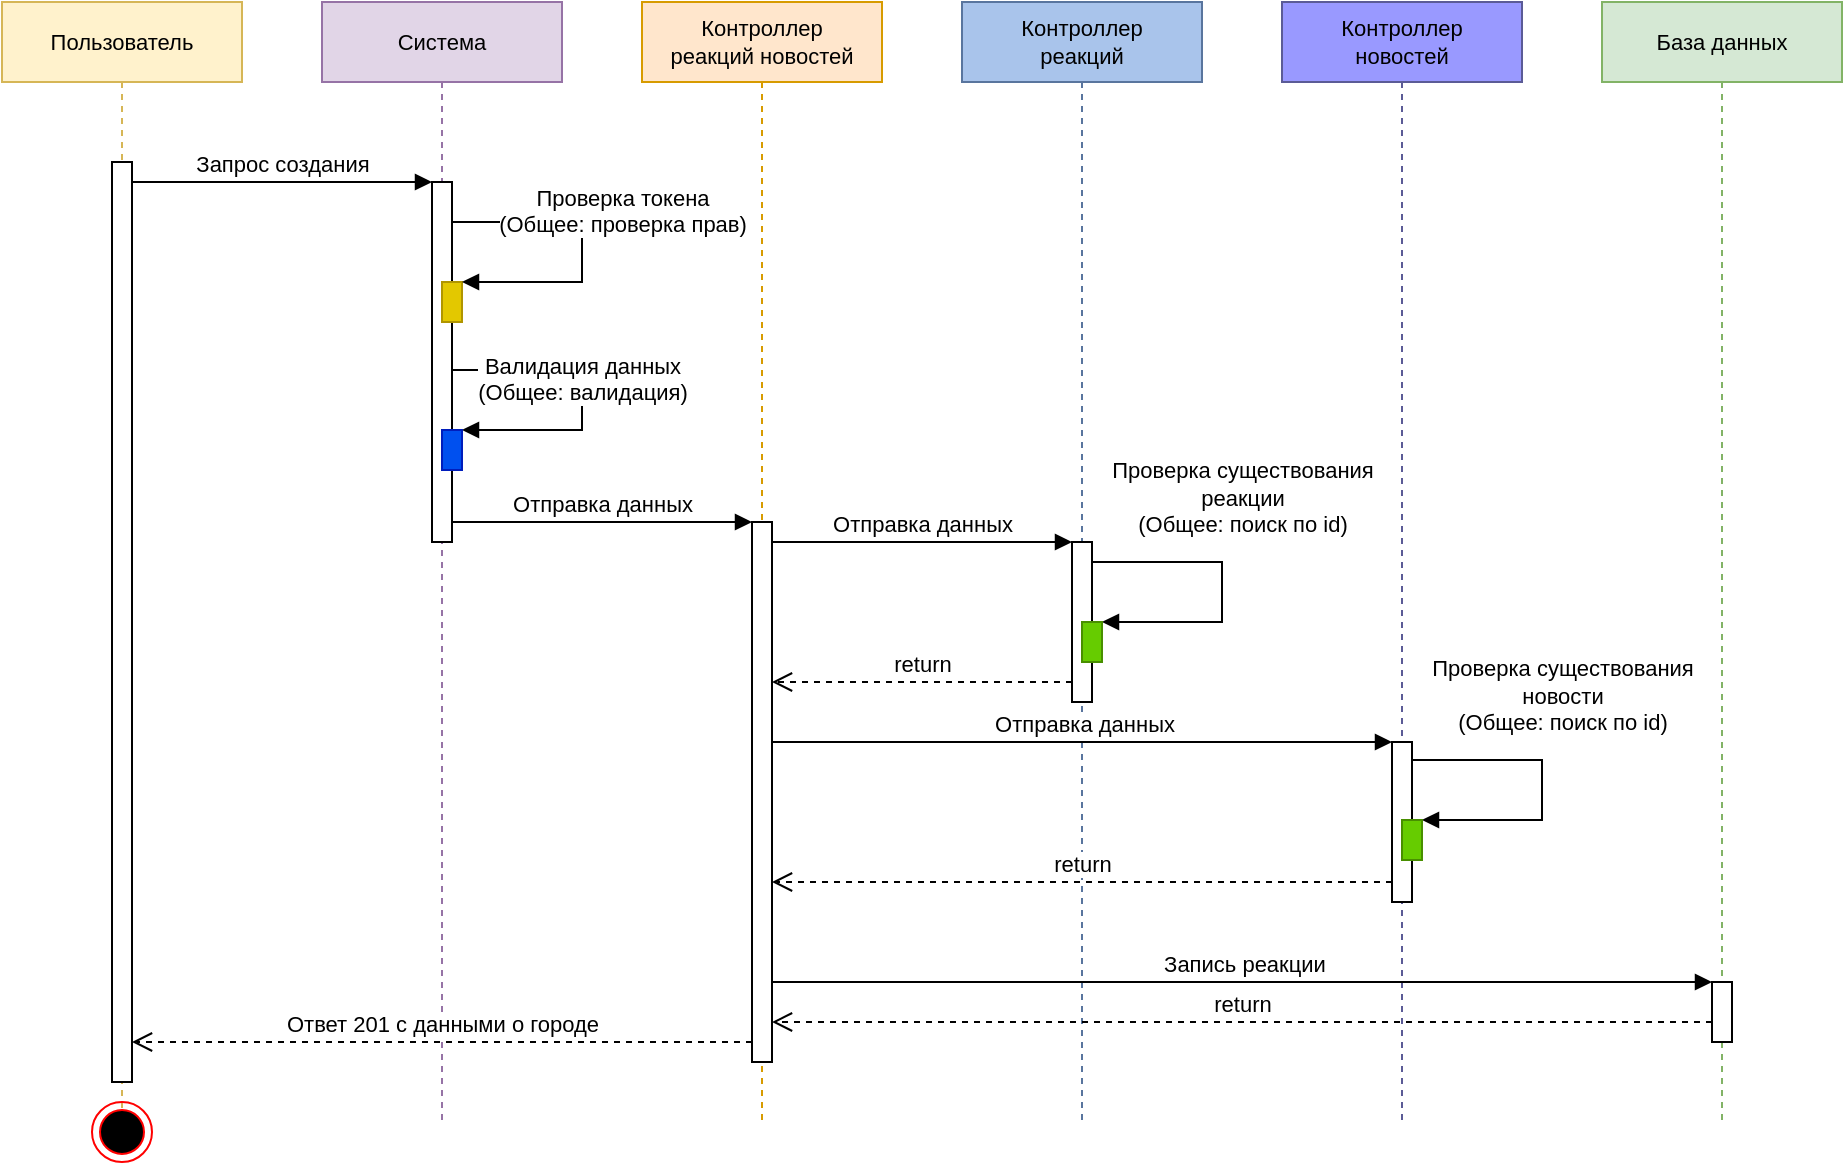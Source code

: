 <mxfile version="24.7.8" pages="2">
  <diagram name="Создание" id="MNq5O2GU5UtlO595Yaf3">
    <mxGraphModel dx="1292" dy="1162" grid="1" gridSize="10" guides="1" tooltips="1" connect="1" arrows="1" fold="1" page="1" pageScale="1" pageWidth="827" pageHeight="1169" math="0" shadow="0">
      <root>
        <mxCell id="0" />
        <mxCell id="1" parent="0" />
        <mxCell id="xxbqJGvsAniCt4Uf6zZC-19" value="Контроллер&lt;div&gt;реакций&lt;/div&gt;" style="shape=umlLifeline;perimeter=lifelinePerimeter;whiteSpace=wrap;html=1;container=1;collapsible=0;recursiveResize=0;outlineConnect=0;labelBackgroundColor=none;strokeColor=#59759E;fontFamily=Helvetica;fontSize=11;fillColor=#A9C4EB;" vertex="1" parent="1">
          <mxGeometry x="520" y="40" width="120" height="560" as="geometry" />
        </mxCell>
        <mxCell id="xxbqJGvsAniCt4Uf6zZC-20" value="" style="html=1;points=[];perimeter=orthogonalPerimeter;labelBackgroundColor=none;strokeColor=#000000;fontFamily=Helvetica;fontSize=11;fontColor=default;fillColor=default;" vertex="1" parent="xxbqJGvsAniCt4Uf6zZC-19">
          <mxGeometry x="55" y="270" width="10" height="80" as="geometry" />
        </mxCell>
        <mxCell id="xxbqJGvsAniCt4Uf6zZC-28" value="Проверка существования&lt;br&gt;реакции&lt;br&gt;(Общее: поиск по id)" style="html=1;verticalAlign=bottom;endArrow=block;rounded=0;labelBackgroundColor=default;strokeColor=default;fontFamily=Helvetica;fontSize=11;fontColor=default;shape=connector;curved=0;" edge="1" parent="xxbqJGvsAniCt4Uf6zZC-19" target="xxbqJGvsAniCt4Uf6zZC-29">
          <mxGeometry x="-0.161" y="14" width="80" relative="1" as="geometry">
            <mxPoint x="65" y="280" as="sourcePoint" />
            <mxPoint x="130" y="330" as="targetPoint" />
            <Array as="points">
              <mxPoint x="130" y="280" />
              <mxPoint x="130" y="310" />
              <mxPoint x="100" y="310" />
            </Array>
            <mxPoint x="-4" y="-10" as="offset" />
          </mxGeometry>
        </mxCell>
        <mxCell id="xxbqJGvsAniCt4Uf6zZC-29" value="" style="html=1;points=[];perimeter=orthogonalPerimeter;labelBackgroundColor=none;strokeColor=#488F00;fontFamily=Helvetica;fontSize=11;fontColor=#ffffff;fillColor=#66CC00;" vertex="1" parent="xxbqJGvsAniCt4Uf6zZC-19">
          <mxGeometry x="60" y="310" width="10" height="20" as="geometry" />
        </mxCell>
        <mxCell id="xxbqJGvsAniCt4Uf6zZC-32" value="Отправка данных" style="html=1;verticalAlign=bottom;endArrow=block;rounded=0;labelBackgroundColor=default;strokeColor=default;fontFamily=Helvetica;fontSize=11;fontColor=default;shape=connector;curved=0;" edge="1" parent="xxbqJGvsAniCt4Uf6zZC-19">
          <mxGeometry x="0.003" width="80" relative="1" as="geometry">
            <mxPoint x="-95" y="270" as="sourcePoint" />
            <mxPoint x="55" y="270" as="targetPoint" />
            <Array as="points">
              <mxPoint x="-20" y="270" />
            </Array>
            <mxPoint as="offset" />
          </mxGeometry>
        </mxCell>
        <mxCell id="lSNviKjBbpNioUzMPoLB-1" value="return" style="html=1;verticalAlign=bottom;endArrow=open;dashed=1;endSize=8;rounded=0;labelBackgroundColor=default;strokeColor=default;fontFamily=Helvetica;fontSize=11;fontColor=default;shape=connector;curved=0;" edge="1" parent="xxbqJGvsAniCt4Uf6zZC-19">
          <mxGeometry x="0.002" relative="1" as="geometry">
            <mxPoint x="55" y="340" as="sourcePoint" />
            <mxPoint x="-95" y="340" as="targetPoint" />
            <Array as="points">
              <mxPoint x="-75" y="340" />
            </Array>
            <mxPoint as="offset" />
          </mxGeometry>
        </mxCell>
        <mxCell id="xxbqJGvsAniCt4Uf6zZC-1" value="Система" style="shape=umlLifeline;perimeter=lifelinePerimeter;whiteSpace=wrap;html=1;container=1;collapsible=0;recursiveResize=0;outlineConnect=0;labelBackgroundColor=none;strokeColor=#9673a6;fontFamily=Helvetica;fontSize=11;fillColor=#e1d5e7;" vertex="1" parent="1">
          <mxGeometry x="200" y="40" width="120" height="560" as="geometry" />
        </mxCell>
        <mxCell id="xxbqJGvsAniCt4Uf6zZC-2" value="Валидация данных&lt;br&gt;(Общее: валидация)" style="html=1;verticalAlign=bottom;endArrow=block;rounded=0;labelBackgroundColor=default;strokeColor=default;fontFamily=Helvetica;fontSize=11;fontColor=default;shape=connector;curved=0;" edge="1" parent="xxbqJGvsAniCt4Uf6zZC-1" target="xxbqJGvsAniCt4Uf6zZC-4">
          <mxGeometry x="0.097" width="80" relative="1" as="geometry">
            <mxPoint x="65" y="184" as="sourcePoint" />
            <mxPoint x="130" y="234" as="targetPoint" />
            <Array as="points">
              <mxPoint x="130" y="184" />
              <mxPoint x="130" y="214" />
              <mxPoint x="100" y="214" />
            </Array>
            <mxPoint as="offset" />
          </mxGeometry>
        </mxCell>
        <mxCell id="xxbqJGvsAniCt4Uf6zZC-3" value="" style="html=1;points=[];perimeter=orthogonalPerimeter;labelBackgroundColor=none;strokeColor=#000000;fontFamily=Helvetica;fontSize=11;fontColor=default;fillColor=default;" vertex="1" parent="xxbqJGvsAniCt4Uf6zZC-1">
          <mxGeometry x="55" y="90" width="10" height="180" as="geometry" />
        </mxCell>
        <mxCell id="xxbqJGvsAniCt4Uf6zZC-4" value="" style="html=1;points=[];perimeter=orthogonalPerimeter;labelBackgroundColor=none;strokeColor=#001DBC;fontFamily=Helvetica;fontSize=11;fontColor=#ffffff;fillColor=#0050ef;" vertex="1" parent="xxbqJGvsAniCt4Uf6zZC-1">
          <mxGeometry x="60" y="214" width="10" height="20" as="geometry" />
        </mxCell>
        <mxCell id="xxbqJGvsAniCt4Uf6zZC-5" value="" style="html=1;points=[];perimeter=orthogonalPerimeter;labelBackgroundColor=none;strokeColor=#B09500;fontFamily=Helvetica;fontSize=11;fontColor=#000000;fillColor=#e3c800;" vertex="1" parent="xxbqJGvsAniCt4Uf6zZC-1">
          <mxGeometry x="60" y="140" width="10" height="20" as="geometry" />
        </mxCell>
        <mxCell id="xxbqJGvsAniCt4Uf6zZC-6" value="Проверка токена&lt;br&gt;(Общее: проверка прав)" style="html=1;verticalAlign=bottom;endArrow=block;rounded=0;labelBackgroundColor=default;strokeColor=default;fontFamily=Helvetica;fontSize=11;fontColor=default;shape=connector;curved=0;" edge="1" parent="xxbqJGvsAniCt4Uf6zZC-1" target="xxbqJGvsAniCt4Uf6zZC-5">
          <mxGeometry x="-0.161" y="10" width="80" relative="1" as="geometry">
            <mxPoint x="65" y="110" as="sourcePoint" />
            <mxPoint x="130" y="160" as="targetPoint" />
            <Array as="points">
              <mxPoint x="130" y="110" />
              <mxPoint x="130" y="140" />
              <mxPoint x="100" y="140" />
            </Array>
            <mxPoint x="10" y="10" as="offset" />
          </mxGeometry>
        </mxCell>
        <mxCell id="xxbqJGvsAniCt4Uf6zZC-7" value="Пользователь" style="shape=umlLifeline;perimeter=lifelinePerimeter;whiteSpace=wrap;html=1;container=1;collapsible=0;recursiveResize=0;outlineConnect=0;labelBackgroundColor=none;strokeColor=#d6b656;fontFamily=Helvetica;fontSize=11;fillColor=#fff2cc;" vertex="1" parent="1">
          <mxGeometry x="40" y="40" width="120" height="560" as="geometry" />
        </mxCell>
        <mxCell id="xxbqJGvsAniCt4Uf6zZC-8" value="" style="html=1;points=[];perimeter=orthogonalPerimeter;labelBackgroundColor=none;strokeColor=#000000;fontFamily=Helvetica;fontSize=11;fontColor=default;fillColor=default;" vertex="1" parent="xxbqJGvsAniCt4Uf6zZC-7">
          <mxGeometry x="55" y="80" width="10" height="460" as="geometry" />
        </mxCell>
        <mxCell id="xxbqJGvsAniCt4Uf6zZC-10" value="Запрос создания" style="html=1;verticalAlign=bottom;endArrow=block;rounded=0;labelBackgroundColor=default;strokeColor=default;fontFamily=Helvetica;fontSize=11;fontColor=default;shape=connector;curved=0;" edge="1" parent="1" source="xxbqJGvsAniCt4Uf6zZC-8" target="xxbqJGvsAniCt4Uf6zZC-3">
          <mxGeometry x="0.003" width="80" relative="1" as="geometry">
            <mxPoint x="100" y="140" as="sourcePoint" />
            <mxPoint x="180" y="140" as="targetPoint" />
            <Array as="points">
              <mxPoint x="180" y="130" />
            </Array>
            <mxPoint as="offset" />
          </mxGeometry>
        </mxCell>
        <mxCell id="xxbqJGvsAniCt4Uf6zZC-11" value="Контроллер&lt;div&gt;реакций новостей&lt;/div&gt;" style="shape=umlLifeline;perimeter=lifelinePerimeter;whiteSpace=wrap;html=1;container=1;collapsible=0;recursiveResize=0;outlineConnect=0;labelBackgroundColor=none;strokeColor=#d79b00;fontFamily=Helvetica;fontSize=11;fillColor=#ffe6cc;" vertex="1" parent="1">
          <mxGeometry x="360" y="40" width="120" height="560" as="geometry" />
        </mxCell>
        <mxCell id="xxbqJGvsAniCt4Uf6zZC-12" value="" style="html=1;points=[];perimeter=orthogonalPerimeter;labelBackgroundColor=none;strokeColor=#000000;fontFamily=Helvetica;fontSize=11;fontColor=default;fillColor=default;" vertex="1" parent="xxbqJGvsAniCt4Uf6zZC-11">
          <mxGeometry x="55" y="260" width="10" height="270" as="geometry" />
        </mxCell>
        <mxCell id="xxbqJGvsAniCt4Uf6zZC-13" value="Отправка данных" style="html=1;verticalAlign=bottom;endArrow=block;rounded=0;labelBackgroundColor=default;strokeColor=default;fontFamily=Helvetica;fontSize=11;fontColor=default;shape=connector;curved=0;" edge="1" parent="xxbqJGvsAniCt4Uf6zZC-11">
          <mxGeometry x="0.003" width="80" relative="1" as="geometry">
            <mxPoint x="-95" y="260" as="sourcePoint" />
            <mxPoint x="55" y="260" as="targetPoint" />
            <Array as="points">
              <mxPoint x="-20" y="260" />
            </Array>
            <mxPoint as="offset" />
          </mxGeometry>
        </mxCell>
        <mxCell id="lSNviKjBbpNioUzMPoLB-2" value="Отправка данных" style="html=1;verticalAlign=bottom;endArrow=block;rounded=0;labelBackgroundColor=default;strokeColor=default;fontFamily=Helvetica;fontSize=11;fontColor=default;shape=connector;curved=0;" edge="1" parent="xxbqJGvsAniCt4Uf6zZC-11" target="xxbqJGvsAniCt4Uf6zZC-23">
          <mxGeometry x="0.003" width="80" relative="1" as="geometry">
            <mxPoint x="65" y="370" as="sourcePoint" />
            <mxPoint x="215" y="370" as="targetPoint" />
            <Array as="points">
              <mxPoint x="140" y="370" />
            </Array>
            <mxPoint as="offset" />
          </mxGeometry>
        </mxCell>
        <mxCell id="xxbqJGvsAniCt4Uf6zZC-14" value="База данных" style="shape=umlLifeline;perimeter=lifelinePerimeter;whiteSpace=wrap;html=1;container=1;collapsible=0;recursiveResize=0;outlineConnect=0;labelBackgroundColor=none;strokeColor=#82b366;fontFamily=Helvetica;fontSize=11;fillColor=#d5e8d4;" vertex="1" parent="1">
          <mxGeometry x="840" y="40" width="120" height="560" as="geometry" />
        </mxCell>
        <mxCell id="xxbqJGvsAniCt4Uf6zZC-15" value="" style="html=1;points=[];perimeter=orthogonalPerimeter;labelBackgroundColor=none;strokeColor=#000000;fontFamily=Helvetica;fontSize=11;fontColor=default;fillColor=default;" vertex="1" parent="xxbqJGvsAniCt4Uf6zZC-14">
          <mxGeometry x="55" y="490" width="10" height="30" as="geometry" />
        </mxCell>
        <mxCell id="xxbqJGvsAniCt4Uf6zZC-18" value="Ответ 201 с данными о городе" style="html=1;verticalAlign=bottom;endArrow=open;dashed=1;endSize=8;rounded=0;labelBackgroundColor=default;strokeColor=default;fontFamily=Helvetica;fontSize=11;fontColor=default;shape=connector;curved=0;" edge="1" parent="1">
          <mxGeometry x="0.002" relative="1" as="geometry">
            <mxPoint x="415" y="560" as="sourcePoint" />
            <mxPoint x="105" y="560" as="targetPoint" />
            <Array as="points">
              <mxPoint x="300" y="560" />
            </Array>
            <mxPoint as="offset" />
          </mxGeometry>
        </mxCell>
        <mxCell id="xxbqJGvsAniCt4Uf6zZC-22" value="Контроллер&lt;div&gt;новостей&lt;/div&gt;" style="shape=umlLifeline;perimeter=lifelinePerimeter;whiteSpace=wrap;html=1;container=1;collapsible=0;recursiveResize=0;outlineConnect=0;labelBackgroundColor=none;strokeColor=#5B5B96;fontFamily=Helvetica;fontSize=11;fillColor=#9999FF;" vertex="1" parent="1">
          <mxGeometry x="680" y="40" width="120" height="560" as="geometry" />
        </mxCell>
        <mxCell id="xxbqJGvsAniCt4Uf6zZC-23" value="" style="html=1;points=[];perimeter=orthogonalPerimeter;labelBackgroundColor=none;strokeColor=#000000;fontFamily=Helvetica;fontSize=11;fontColor=default;fillColor=default;" vertex="1" parent="xxbqJGvsAniCt4Uf6zZC-22">
          <mxGeometry x="55" y="370" width="10" height="80" as="geometry" />
        </mxCell>
        <mxCell id="xxbqJGvsAniCt4Uf6zZC-30" value="Проверка существования&lt;br&gt;новости&lt;br&gt;(Общее: поиск по id)" style="html=1;verticalAlign=bottom;endArrow=block;rounded=0;labelBackgroundColor=default;strokeColor=default;fontFamily=Helvetica;fontSize=11;fontColor=default;shape=connector;curved=0;" edge="1" parent="xxbqJGvsAniCt4Uf6zZC-22" target="xxbqJGvsAniCt4Uf6zZC-31">
          <mxGeometry x="-0.161" y="14" width="80" relative="1" as="geometry">
            <mxPoint x="65" y="379" as="sourcePoint" />
            <mxPoint x="130" y="429" as="targetPoint" />
            <Array as="points">
              <mxPoint x="130" y="379" />
              <mxPoint x="130" y="409" />
              <mxPoint x="100" y="409" />
            </Array>
            <mxPoint x="-4" y="-10" as="offset" />
          </mxGeometry>
        </mxCell>
        <mxCell id="xxbqJGvsAniCt4Uf6zZC-31" value="" style="html=1;points=[];perimeter=orthogonalPerimeter;labelBackgroundColor=none;strokeColor=#488F00;fontFamily=Helvetica;fontSize=11;fontColor=#ffffff;fillColor=#66CC00;" vertex="1" parent="xxbqJGvsAniCt4Uf6zZC-22">
          <mxGeometry x="60" y="409" width="10" height="20" as="geometry" />
        </mxCell>
        <mxCell id="lSNviKjBbpNioUzMPoLB-3" value="return" style="html=1;verticalAlign=bottom;endArrow=open;dashed=1;endSize=8;rounded=0;labelBackgroundColor=default;strokeColor=default;fontFamily=Helvetica;fontSize=11;fontColor=default;shape=connector;curved=0;" edge="1" parent="1" source="xxbqJGvsAniCt4Uf6zZC-23" target="xxbqJGvsAniCt4Uf6zZC-12">
          <mxGeometry x="0.002" relative="1" as="geometry">
            <mxPoint x="730" y="480" as="sourcePoint" />
            <mxPoint x="580" y="480" as="targetPoint" />
            <Array as="points">
              <mxPoint x="600" y="480" />
            </Array>
            <mxPoint as="offset" />
          </mxGeometry>
        </mxCell>
        <mxCell id="lSNviKjBbpNioUzMPoLB-4" value="Запись реакции" style="html=1;verticalAlign=bottom;endArrow=block;rounded=0;labelBackgroundColor=default;strokeColor=default;fontFamily=Helvetica;fontSize=11;fontColor=default;shape=connector;curved=0;" edge="1" parent="1" target="xxbqJGvsAniCt4Uf6zZC-15">
          <mxGeometry x="0.003" width="80" relative="1" as="geometry">
            <mxPoint x="425" y="530" as="sourcePoint" />
            <mxPoint x="575" y="530" as="targetPoint" />
            <Array as="points">
              <mxPoint x="500" y="530" />
            </Array>
            <mxPoint as="offset" />
          </mxGeometry>
        </mxCell>
        <mxCell id="lSNviKjBbpNioUzMPoLB-5" value="return" style="html=1;verticalAlign=bottom;endArrow=open;dashed=1;endSize=8;rounded=0;labelBackgroundColor=default;strokeColor=default;fontFamily=Helvetica;fontSize=11;fontColor=default;shape=connector;curved=0;" edge="1" parent="1" source="xxbqJGvsAniCt4Uf6zZC-15" target="xxbqJGvsAniCt4Uf6zZC-12">
          <mxGeometry x="0.002" relative="1" as="geometry">
            <mxPoint x="575" y="550" as="sourcePoint" />
            <mxPoint x="425" y="550" as="targetPoint" />
            <Array as="points">
              <mxPoint x="470" y="550" />
            </Array>
            <mxPoint as="offset" />
          </mxGeometry>
        </mxCell>
        <mxCell id="xxbqJGvsAniCt4Uf6zZC-9" value="" style="ellipse;html=1;shape=endState;fillColor=#000000;strokeColor=#ff0000;labelBackgroundColor=none;fontFamily=Helvetica;fontSize=11;fontColor=default;" vertex="1" parent="1">
          <mxGeometry x="85" y="590" width="30" height="30" as="geometry" />
        </mxCell>
      </root>
    </mxGraphModel>
  </diagram>
  <diagram id="lpGWoKR61h9d5wVyeILk" name="Удаление">
    <mxGraphModel dx="757" dy="681" grid="1" gridSize="10" guides="1" tooltips="1" connect="1" arrows="1" fold="1" page="1" pageScale="1" pageWidth="827" pageHeight="1169" math="0" shadow="0">
      <root>
        <mxCell id="0" />
        <mxCell id="1" parent="0" />
        <mxCell id="46UsoabnrgVzVw4f0Wur-2" value="Пользователь" style="shape=umlLifeline;perimeter=lifelinePerimeter;whiteSpace=wrap;html=1;container=1;collapsible=0;recursiveResize=0;outlineConnect=0;labelBackgroundColor=none;strokeColor=#d6b656;fontFamily=Helvetica;fontSize=11;fillColor=#fff2cc;" vertex="1" parent="1">
          <mxGeometry x="40" y="40" width="120" height="370" as="geometry" />
        </mxCell>
        <mxCell id="46UsoabnrgVzVw4f0Wur-3" value="" style="html=1;points=[];perimeter=orthogonalPerimeter;labelBackgroundColor=none;strokeColor=#000000;fontFamily=Helvetica;fontSize=11;fontColor=default;fillColor=default;" vertex="1" parent="46UsoabnrgVzVw4f0Wur-2">
          <mxGeometry x="55" y="80" width="10" height="270" as="geometry" />
        </mxCell>
        <mxCell id="46UsoabnrgVzVw4f0Wur-4" value="" style="ellipse;html=1;shape=endState;fillColor=#000000;strokeColor=#ff0000;fontFamily=Helvetica;fontSize=11;fontColor=default;labelBackgroundColor=default;" vertex="1" parent="46UsoabnrgVzVw4f0Wur-2">
          <mxGeometry x="45" y="360" width="30" height="30" as="geometry" />
        </mxCell>
        <mxCell id="46UsoabnrgVzVw4f0Wur-5" value="Система" style="shape=umlLifeline;perimeter=lifelinePerimeter;whiteSpace=wrap;html=1;container=1;collapsible=0;recursiveResize=0;outlineConnect=0;labelBackgroundColor=none;strokeColor=#9673a6;fontFamily=Helvetica;fontSize=11;fillColor=#e1d5e7;" vertex="1" parent="1">
          <mxGeometry x="200" y="40" width="120" height="370" as="geometry" />
        </mxCell>
        <mxCell id="46UsoabnrgVzVw4f0Wur-6" value="Проверка токена&lt;br&gt;(Общее: проверка прав)" style="html=1;verticalAlign=bottom;endArrow=block;rounded=0;labelBackgroundColor=default;strokeColor=default;fontFamily=Helvetica;fontSize=11;fontColor=default;shape=connector;curved=0;" edge="1" parent="46UsoabnrgVzVw4f0Wur-5" source="46UsoabnrgVzVw4f0Wur-7" target="46UsoabnrgVzVw4f0Wur-8">
          <mxGeometry x="-0.161" y="10" width="80" relative="1" as="geometry">
            <mxPoint x="64" y="110" as="sourcePoint" />
            <mxPoint x="130" y="150" as="targetPoint" />
            <Array as="points">
              <mxPoint x="130" y="100" />
              <mxPoint x="130" y="130" />
              <mxPoint x="100" y="130" />
            </Array>
            <mxPoint x="10" y="10" as="offset" />
          </mxGeometry>
        </mxCell>
        <mxCell id="46UsoabnrgVzVw4f0Wur-7" value="" style="html=1;points=[];perimeter=orthogonalPerimeter;labelBackgroundColor=none;strokeColor=#000000;fontFamily=Helvetica;fontSize=11;fontColor=default;fillColor=default;" vertex="1" parent="46UsoabnrgVzVw4f0Wur-5">
          <mxGeometry x="55" y="90" width="10" height="140" as="geometry" />
        </mxCell>
        <mxCell id="46UsoabnrgVzVw4f0Wur-8" value="" style="html=1;points=[];perimeter=orthogonalPerimeter;labelBackgroundColor=none;strokeColor=#B09500;fontFamily=Helvetica;fontSize=11;fontColor=#000000;fillColor=#e3c800;" vertex="1" parent="46UsoabnrgVzVw4f0Wur-5">
          <mxGeometry x="60" y="130" width="10" height="20" as="geometry" />
        </mxCell>
        <mxCell id="46UsoabnrgVzVw4f0Wur-9" value="Валидация данных&lt;br&gt;(Общее: валидация)" style="html=1;verticalAlign=bottom;endArrow=block;rounded=0;labelBackgroundColor=default;strokeColor=default;fontFamily=Helvetica;fontSize=11;fontColor=default;shape=connector;curved=0;" edge="1" parent="46UsoabnrgVzVw4f0Wur-5" target="46UsoabnrgVzVw4f0Wur-10">
          <mxGeometry x="0.097" width="80" relative="1" as="geometry">
            <mxPoint x="65" y="160" as="sourcePoint" />
            <mxPoint x="130" y="210" as="targetPoint" />
            <Array as="points">
              <mxPoint x="130" y="160" />
              <mxPoint x="130" y="190" />
              <mxPoint x="100" y="190" />
            </Array>
            <mxPoint as="offset" />
          </mxGeometry>
        </mxCell>
        <mxCell id="46UsoabnrgVzVw4f0Wur-10" value="" style="html=1;points=[];perimeter=orthogonalPerimeter;labelBackgroundColor=none;strokeColor=#001DBC;fontFamily=Helvetica;fontSize=11;fontColor=#ffffff;fillColor=#0050ef;" vertex="1" parent="46UsoabnrgVzVw4f0Wur-5">
          <mxGeometry x="60" y="190" width="10" height="20" as="geometry" />
        </mxCell>
        <mxCell id="46UsoabnrgVzVw4f0Wur-11" value="Запрос удаления" style="html=1;verticalAlign=bottom;endArrow=block;rounded=0;labelBackgroundColor=default;strokeColor=default;fontFamily=Helvetica;fontSize=11;fontColor=default;shape=connector;curved=0;" edge="1" parent="1" source="46UsoabnrgVzVw4f0Wur-3" target="46UsoabnrgVzVw4f0Wur-7">
          <mxGeometry x="0.003" width="80" relative="1" as="geometry">
            <mxPoint x="100" y="140" as="sourcePoint" />
            <mxPoint x="180" y="140" as="targetPoint" />
            <Array as="points">
              <mxPoint x="180" y="130" />
            </Array>
            <mxPoint as="offset" />
          </mxGeometry>
        </mxCell>
        <mxCell id="46UsoabnrgVzVw4f0Wur-12" value="Контроллер&lt;div&gt;реакций новостей&lt;/div&gt;" style="shape=umlLifeline;perimeter=lifelinePerimeter;whiteSpace=wrap;html=1;container=1;collapsible=0;recursiveResize=0;outlineConnect=0;labelBackgroundColor=none;strokeColor=#d79b00;fontFamily=Helvetica;fontSize=11;fillColor=#ffe6cc;" vertex="1" parent="1">
          <mxGeometry x="360" y="40" width="120" height="370" as="geometry" />
        </mxCell>
        <mxCell id="46UsoabnrgVzVw4f0Wur-13" value="" style="html=1;points=[];perimeter=orthogonalPerimeter;labelBackgroundColor=none;strokeColor=#000000;fontFamily=Helvetica;fontSize=11;fontColor=default;fillColor=default;" vertex="1" parent="46UsoabnrgVzVw4f0Wur-12">
          <mxGeometry x="55" y="220" width="10" height="120" as="geometry" />
        </mxCell>
        <mxCell id="46UsoabnrgVzVw4f0Wur-14" value="Поиск реакции&lt;br&gt;к новости&lt;br&gt;(Общее: поиск по id)" style="html=1;verticalAlign=bottom;endArrow=block;rounded=0;labelBackgroundColor=default;strokeColor=default;fontFamily=Helvetica;fontSize=11;fontColor=default;shape=connector;curved=0;" edge="1" parent="46UsoabnrgVzVw4f0Wur-12" target="46UsoabnrgVzVw4f0Wur-15">
          <mxGeometry x="-0.161" width="80" relative="1" as="geometry">
            <mxPoint x="65" y="230" as="sourcePoint" />
            <mxPoint x="130" y="280" as="targetPoint" />
            <Array as="points">
              <mxPoint x="130" y="230" />
              <mxPoint x="130" y="260" />
              <mxPoint x="100" y="260" />
            </Array>
            <mxPoint as="offset" />
          </mxGeometry>
        </mxCell>
        <mxCell id="46UsoabnrgVzVw4f0Wur-15" value="" style="html=1;points=[];perimeter=orthogonalPerimeter;labelBackgroundColor=none;strokeColor=#488F00;fontFamily=Helvetica;fontSize=11;fontColor=#ffffff;fillColor=#66CC00;" vertex="1" parent="46UsoabnrgVzVw4f0Wur-12">
          <mxGeometry x="60" y="260" width="10" height="20" as="geometry" />
        </mxCell>
        <mxCell id="46UsoabnrgVzVw4f0Wur-16" value="База данных" style="shape=umlLifeline;perimeter=lifelinePerimeter;whiteSpace=wrap;html=1;container=1;collapsible=0;recursiveResize=0;outlineConnect=0;labelBackgroundColor=none;strokeColor=#82b366;fontFamily=Helvetica;fontSize=11;fillColor=#d5e8d4;" vertex="1" parent="1">
          <mxGeometry x="520" y="40" width="120" height="370" as="geometry" />
        </mxCell>
        <mxCell id="46UsoabnrgVzVw4f0Wur-17" value="" style="html=1;points=[];perimeter=orthogonalPerimeter;labelBackgroundColor=none;strokeColor=#000000;fontFamily=Helvetica;fontSize=11;fontColor=default;fillColor=default;" vertex="1" parent="46UsoabnrgVzVw4f0Wur-16">
          <mxGeometry x="55" y="300" width="10" height="30" as="geometry" />
        </mxCell>
        <mxCell id="46UsoabnrgVzVw4f0Wur-18" value="Передача данных" style="html=1;verticalAlign=bottom;endArrow=block;rounded=0;labelBackgroundColor=default;strokeColor=default;fontFamily=Helvetica;fontSize=11;fontColor=default;shape=connector;curved=0;" edge="1" parent="1" source="46UsoabnrgVzVw4f0Wur-7" target="46UsoabnrgVzVw4f0Wur-13">
          <mxGeometry x="0.003" width="80" relative="1" as="geometry">
            <mxPoint x="266" y="210" as="sourcePoint" />
            <mxPoint x="416" y="210" as="targetPoint" />
            <Array as="points">
              <mxPoint x="300" y="260" />
              <mxPoint x="350" y="260" />
            </Array>
            <mxPoint as="offset" />
          </mxGeometry>
        </mxCell>
        <mxCell id="46UsoabnrgVzVw4f0Wur-19" value="Удаление реакции" style="html=1;verticalAlign=bottom;endArrow=block;rounded=0;labelBackgroundColor=default;strokeColor=default;fontFamily=Helvetica;fontSize=11;fontColor=default;shape=connector;curved=0;" edge="1" parent="1" source="46UsoabnrgVzVw4f0Wur-13" target="46UsoabnrgVzVw4f0Wur-17">
          <mxGeometry x="0.003" width="80" relative="1" as="geometry">
            <mxPoint x="425" y="229.8" as="sourcePoint" />
            <mxPoint x="575" y="229.8" as="targetPoint" />
            <Array as="points">
              <mxPoint x="460" y="340" />
              <mxPoint x="500" y="340" />
            </Array>
            <mxPoint as="offset" />
          </mxGeometry>
        </mxCell>
        <mxCell id="46UsoabnrgVzVw4f0Wur-20" value="" style="html=1;verticalAlign=bottom;endArrow=open;dashed=1;endSize=8;rounded=0;labelBackgroundColor=default;strokeColor=default;fontFamily=Helvetica;fontSize=11;fontColor=default;shape=connector;curved=0;" edge="1" parent="1" source="46UsoabnrgVzVw4f0Wur-17" target="46UsoabnrgVzVw4f0Wur-13">
          <mxGeometry x="0.002" relative="1" as="geometry">
            <mxPoint x="573" y="239.8" as="sourcePoint" />
            <mxPoint x="425" y="239.8" as="targetPoint" />
            <Array as="points">
              <mxPoint x="520" y="360" />
            </Array>
            <mxPoint as="offset" />
          </mxGeometry>
        </mxCell>
        <mxCell id="46UsoabnrgVzVw4f0Wur-21" value="return" style="edgeLabel;html=1;align=center;verticalAlign=middle;resizable=0;points=[];fontFamily=Helvetica;fontSize=11;fontColor=default;labelBackgroundColor=default;" vertex="1" connectable="0" parent="46UsoabnrgVzVw4f0Wur-20">
          <mxGeometry x="-0.095" relative="1" as="geometry">
            <mxPoint x="-6" y="-10" as="offset" />
          </mxGeometry>
        </mxCell>
        <mxCell id="46UsoabnrgVzVw4f0Wur-22" value="" style="html=1;verticalAlign=bottom;endArrow=open;dashed=1;endSize=8;rounded=0;labelBackgroundColor=default;strokeColor=default;fontFamily=Helvetica;fontSize=11;fontColor=default;shape=connector;curved=0;" edge="1" parent="1">
          <mxGeometry x="0.002" relative="1" as="geometry">
            <mxPoint x="413" y="370.0" as="sourcePoint" />
            <mxPoint x="103.0" y="370.0" as="targetPoint" />
            <Array as="points">
              <mxPoint x="258" y="370" />
            </Array>
            <mxPoint as="offset" />
          </mxGeometry>
        </mxCell>
        <mxCell id="46UsoabnrgVzVw4f0Wur-23" value="Ответ 204" style="edgeLabel;html=1;align=center;verticalAlign=middle;resizable=0;points=[];fontFamily=Helvetica;fontSize=11;fontColor=default;labelBackgroundColor=default;" vertex="1" connectable="0" parent="46UsoabnrgVzVw4f0Wur-22">
          <mxGeometry x="-0.095" relative="1" as="geometry">
            <mxPoint x="-6" y="-10" as="offset" />
          </mxGeometry>
        </mxCell>
      </root>
    </mxGraphModel>
  </diagram>
</mxfile>
